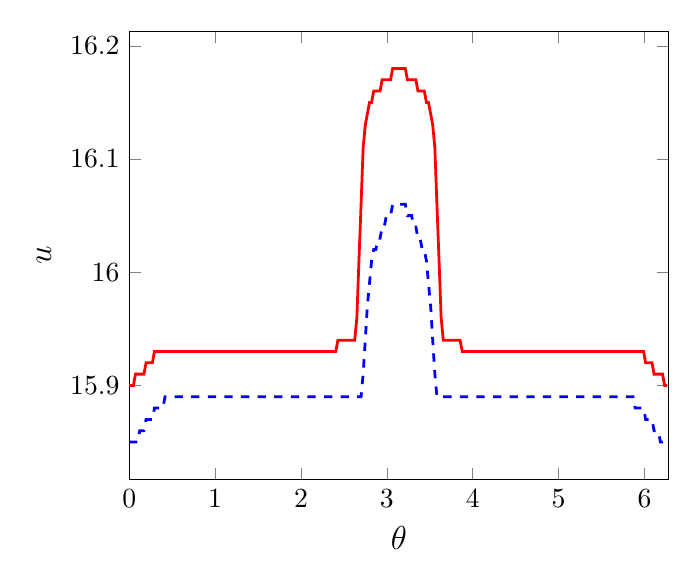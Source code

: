 \begin{tikzpicture}[scale=1]

  \begin{axis}[
    xmin = 0,
    xmax = 6.283,
%    ymin = -25,
%    ymax = 125,
    xlabel = {\large $\theta$},
    ylabel = {\large $u$},
    ylabel near ticks,
%    title style={at={(0.5,0.9)},anchor=north},
%    title = {\Huge $x = 50$},
  ]

\addplot[red,line width=1pt] coordinates{
(0.0e+00,1.59e+01)
(2.454e-02,1.59e+01)
(4.909e-02,1.59e+01)
(7.363e-02,1.591e+01)
(9.818e-02,1.591e+01)
(1.227e-01,1.591e+01)
(1.473e-01,1.591e+01)
(1.718e-01,1.591e+01)
(1.964e-01,1.592e+01)
(2.209e-01,1.592e+01)
(2.454e-01,1.592e+01)
(2.7e-01,1.592e+01)
(2.945e-01,1.593e+01)
(3.191e-01,1.593e+01)
(3.436e-01,1.593e+01)
(3.682e-01,1.593e+01)
(3.927e-01,1.593e+01)
(4.172e-01,1.593e+01)
(4.418e-01,1.593e+01)
(4.663e-01,1.593e+01)
(4.909e-01,1.593e+01)
(5.154e-01,1.593e+01)
(5.4e-01,1.593e+01)
(5.645e-01,1.593e+01)
(5.891e-01,1.593e+01)
(6.136e-01,1.593e+01)
(6.381e-01,1.593e+01)
(6.627e-01,1.593e+01)
(6.872e-01,1.593e+01)
(7.118e-01,1.593e+01)
(7.363e-01,1.593e+01)
(7.609e-01,1.593e+01)
(7.854e-01,1.593e+01)
(8.099e-01,1.593e+01)
(8.345e-01,1.593e+01)
(8.59e-01,1.593e+01)
(8.836e-01,1.593e+01)
(9.081e-01,1.593e+01)
(9.327e-01,1.593e+01)
(9.572e-01,1.593e+01)
(9.818e-01,1.593e+01)
(1.006e+00,1.593e+01)
(1.031e+00,1.593e+01)
(1.055e+00,1.593e+01)
(1.08e+00,1.593e+01)
(1.105e+00,1.593e+01)
(1.129e+00,1.593e+01)
(1.154e+00,1.593e+01)
(1.178e+00,1.593e+01)
(1.203e+00,1.593e+01)
(1.227e+00,1.593e+01)
(1.252e+00,1.593e+01)
(1.276e+00,1.593e+01)
(1.301e+00,1.593e+01)
(1.325e+00,1.593e+01)
(1.35e+00,1.593e+01)
(1.374e+00,1.593e+01)
(1.399e+00,1.593e+01)
(1.423e+00,1.593e+01)
(1.448e+00,1.593e+01)
(1.473e+00,1.593e+01)
(1.497e+00,1.593e+01)
(1.522e+00,1.593e+01)
(1.546e+00,1.593e+01)
(1.571e+00,1.593e+01)
(1.595e+00,1.593e+01)
(1.62e+00,1.593e+01)
(1.644e+00,1.593e+01)
(1.669e+00,1.593e+01)
(1.694e+00,1.593e+01)
(1.718e+00,1.593e+01)
(1.743e+00,1.593e+01)
(1.767e+00,1.593e+01)
(1.792e+00,1.593e+01)
(1.816e+00,1.593e+01)
(1.841e+00,1.593e+01)
(1.865e+00,1.593e+01)
(1.89e+00,1.593e+01)
(1.914e+00,1.593e+01)
(1.939e+00,1.593e+01)
(1.964e+00,1.593e+01)
(1.988e+00,1.593e+01)
(2.013e+00,1.593e+01)
(2.037e+00,1.593e+01)
(2.062e+00,1.593e+01)
(2.086e+00,1.593e+01)
(2.111e+00,1.593e+01)
(2.135e+00,1.593e+01)
(2.16e+00,1.593e+01)
(2.184e+00,1.593e+01)
(2.209e+00,1.593e+01)
(2.233e+00,1.593e+01)
(2.258e+00,1.593e+01)
(2.283e+00,1.593e+01)
(2.307e+00,1.593e+01)
(2.332e+00,1.593e+01)
(2.356e+00,1.593e+01)
(2.381e+00,1.593e+01)
(2.405e+00,1.593e+01)
(2.43e+00,1.594e+01)
(2.454e+00,1.594e+01)
(2.479e+00,1.594e+01)
(2.503e+00,1.594e+01)
(2.528e+00,1.594e+01)
(2.553e+00,1.594e+01)
(2.577e+00,1.594e+01)
(2.602e+00,1.594e+01)
(2.626e+00,1.594e+01)
(2.651e+00,1.596e+01)
(2.675e+00,1.601e+01)
(2.7e+00,1.606e+01)
(2.724e+00,1.611e+01)
(2.749e+00,1.613e+01)
(2.773e+00,1.614e+01)
(2.798e+00,1.615e+01)
(2.822e+00,1.615e+01)
(2.847e+00,1.616e+01)
(2.872e+00,1.616e+01)
(2.896e+00,1.616e+01)
(2.921e+00,1.616e+01)
(2.945e+00,1.617e+01)
(2.97e+00,1.617e+01)
(2.994e+00,1.617e+01)
(3.019e+00,1.617e+01)
(3.043e+00,1.617e+01)
(3.068e+00,1.618e+01)
(3.092e+00,1.618e+01)
(3.117e+00,1.618e+01)
(3.142e+00,1.618e+01)
(3.166e+00,1.618e+01)
(3.191e+00,1.618e+01)
(3.215e+00,1.618e+01)
(3.24e+00,1.617e+01)
(3.264e+00,1.617e+01)
(3.289e+00,1.617e+01)
(3.313e+00,1.617e+01)
(3.338e+00,1.617e+01)
(3.362e+00,1.616e+01)
(3.387e+00,1.616e+01)
(3.412e+00,1.616e+01)
(3.436e+00,1.616e+01)
(3.461e+00,1.615e+01)
(3.485e+00,1.615e+01)
(3.51e+00,1.614e+01)
(3.534e+00,1.613e+01)
(3.559e+00,1.611e+01)
(3.583e+00,1.606e+01)
(3.608e+00,1.601e+01)
(3.632e+00,1.596e+01)
(3.657e+00,1.594e+01)
(3.682e+00,1.594e+01)
(3.706e+00,1.594e+01)
(3.731e+00,1.594e+01)
(3.755e+00,1.594e+01)
(3.78e+00,1.594e+01)
(3.804e+00,1.594e+01)
(3.829e+00,1.594e+01)
(3.853e+00,1.594e+01)
(3.878e+00,1.593e+01)
(3.902e+00,1.593e+01)
(3.927e+00,1.593e+01)
(3.951e+00,1.593e+01)
(3.976e+00,1.593e+01)
(4.001e+00,1.593e+01)
(4.025e+00,1.593e+01)
(4.05e+00,1.593e+01)
(4.074e+00,1.593e+01)
(4.099e+00,1.593e+01)
(4.123e+00,1.593e+01)
(4.148e+00,1.593e+01)
(4.172e+00,1.593e+01)
(4.197e+00,1.593e+01)
(4.221e+00,1.593e+01)
(4.246e+00,1.593e+01)
(4.271e+00,1.593e+01)
(4.295e+00,1.593e+01)
(4.32e+00,1.593e+01)
(4.344e+00,1.593e+01)
(4.369e+00,1.593e+01)
(4.393e+00,1.593e+01)
(4.418e+00,1.593e+01)
(4.442e+00,1.593e+01)
(4.467e+00,1.593e+01)
(4.492e+00,1.593e+01)
(4.516e+00,1.593e+01)
(4.541e+00,1.593e+01)
(4.565e+00,1.593e+01)
(4.59e+00,1.593e+01)
(4.614e+00,1.593e+01)
(4.639e+00,1.593e+01)
(4.663e+00,1.593e+01)
(4.688e+00,1.593e+01)
(4.712e+00,1.593e+01)
(4.737e+00,1.593e+01)
(4.761e+00,1.593e+01)
(4.786e+00,1.593e+01)
(4.811e+00,1.593e+01)
(4.835e+00,1.593e+01)
(4.86e+00,1.593e+01)
(4.884e+00,1.593e+01)
(4.909e+00,1.593e+01)
(4.933e+00,1.593e+01)
(4.958e+00,1.593e+01)
(4.982e+00,1.593e+01)
(5.007e+00,1.593e+01)
(5.032e+00,1.593e+01)
(5.056e+00,1.593e+01)
(5.08e+00,1.593e+01)
(5.105e+00,1.593e+01)
(5.13e+00,1.593e+01)
(5.154e+00,1.593e+01)
(5.179e+00,1.593e+01)
(5.203e+00,1.593e+01)
(5.228e+00,1.593e+01)
(5.252e+00,1.593e+01)
(5.277e+00,1.593e+01)
(5.301e+00,1.593e+01)
(5.326e+00,1.593e+01)
(5.351e+00,1.593e+01)
(5.375e+00,1.593e+01)
(5.4e+00,1.593e+01)
(5.424e+00,1.593e+01)
(5.449e+00,1.593e+01)
(5.473e+00,1.593e+01)
(5.498e+00,1.593e+01)
(5.522e+00,1.593e+01)
(5.547e+00,1.593e+01)
(5.571e+00,1.593e+01)
(5.596e+00,1.593e+01)
(5.62e+00,1.593e+01)
(5.645e+00,1.593e+01)
(5.67e+00,1.593e+01)
(5.694e+00,1.593e+01)
(5.719e+00,1.593e+01)
(5.743e+00,1.593e+01)
(5.768e+00,1.593e+01)
(5.792e+00,1.593e+01)
(5.817e+00,1.593e+01)
(5.841e+00,1.593e+01)
(5.866e+00,1.593e+01)
(5.891e+00,1.593e+01)
(5.915e+00,1.593e+01)
(5.94e+00,1.593e+01)
(5.964e+00,1.593e+01)
(5.989e+00,1.593e+01)
(6.013e+00,1.592e+01)
(6.038e+00,1.592e+01)
(6.062e+00,1.592e+01)
(6.087e+00,1.592e+01)
(6.111e+00,1.591e+01)
(6.136e+00,1.591e+01)
(6.16e+00,1.591e+01)
(6.185e+00,1.591e+01)
(6.21e+00,1.591e+01)
(6.234e+00,1.59e+01)
(6.259e+00,1.59e+01)
};


\addplot[blue,dashed,line width=1pt] coordinates{
(0.0e+00,1.585e+01)
(2.454e-02,1.585e+01)
(4.909e-02,1.585e+01)
(7.363e-02,1.585e+01)
(9.818e-02,1.585e+01)
(1.227e-01,1.586e+01)
(1.473e-01,1.586e+01)
(1.718e-01,1.586e+01)
(1.964e-01,1.587e+01)
(2.209e-01,1.587e+01)
(2.454e-01,1.587e+01)
(2.7e-01,1.587e+01)
(2.945e-01,1.588e+01)
(3.191e-01,1.588e+01)
(3.436e-01,1.588e+01)
(3.682e-01,1.588e+01)
(3.927e-01,1.588e+01)
(4.172e-01,1.589e+01)
(4.418e-01,1.589e+01)
(4.663e-01,1.589e+01)
(4.909e-01,1.589e+01)
(5.154e-01,1.589e+01)
(5.4e-01,1.589e+01)
(5.645e-01,1.589e+01)
(5.891e-01,1.589e+01)
(6.136e-01,1.589e+01)
(6.381e-01,1.589e+01)
(6.627e-01,1.589e+01)
(6.872e-01,1.589e+01)
(7.118e-01,1.589e+01)
(7.363e-01,1.589e+01)
(7.609e-01,1.589e+01)
(7.854e-01,1.589e+01)
(8.099e-01,1.589e+01)
(8.345e-01,1.589e+01)
(8.59e-01,1.589e+01)
(8.836e-01,1.589e+01)
(9.081e-01,1.589e+01)
(9.327e-01,1.589e+01)
(9.572e-01,1.589e+01)
(9.818e-01,1.589e+01)
(1.006e+00,1.589e+01)
(1.031e+00,1.589e+01)
(1.055e+00,1.589e+01)
(1.08e+00,1.589e+01)
(1.105e+00,1.589e+01)
(1.129e+00,1.589e+01)
(1.154e+00,1.589e+01)
(1.178e+00,1.589e+01)
(1.203e+00,1.589e+01)
(1.227e+00,1.589e+01)
(1.252e+00,1.589e+01)
(1.276e+00,1.589e+01)
(1.301e+00,1.589e+01)
(1.325e+00,1.589e+01)
(1.35e+00,1.589e+01)
(1.374e+00,1.589e+01)
(1.399e+00,1.589e+01)
(1.423e+00,1.589e+01)
(1.448e+00,1.589e+01)
(1.473e+00,1.589e+01)
(1.497e+00,1.589e+01)
(1.522e+00,1.589e+01)
(1.546e+00,1.589e+01)
(1.571e+00,1.589e+01)
(1.595e+00,1.589e+01)
(1.62e+00,1.589e+01)
(1.644e+00,1.589e+01)
(1.669e+00,1.589e+01)
(1.694e+00,1.589e+01)
(1.718e+00,1.589e+01)
(1.743e+00,1.589e+01)
(1.767e+00,1.589e+01)
(1.792e+00,1.589e+01)
(1.816e+00,1.589e+01)
(1.841e+00,1.589e+01)
(1.865e+00,1.589e+01)
(1.89e+00,1.589e+01)
(1.914e+00,1.589e+01)
(1.939e+00,1.589e+01)
(1.964e+00,1.589e+01)
(1.988e+00,1.589e+01)
(2.013e+00,1.589e+01)
(2.037e+00,1.589e+01)
(2.062e+00,1.589e+01)
(2.086e+00,1.589e+01)
(2.111e+00,1.589e+01)
(2.135e+00,1.589e+01)
(2.16e+00,1.589e+01)
(2.184e+00,1.589e+01)
(2.209e+00,1.589e+01)
(2.233e+00,1.589e+01)
(2.258e+00,1.589e+01)
(2.283e+00,1.589e+01)
(2.307e+00,1.589e+01)
(2.332e+00,1.589e+01)
(2.356e+00,1.589e+01)
(2.381e+00,1.589e+01)
(2.405e+00,1.589e+01)
(2.43e+00,1.589e+01)
(2.454e+00,1.589e+01)
(2.479e+00,1.589e+01)
(2.503e+00,1.589e+01)
(2.528e+00,1.589e+01)
(2.553e+00,1.589e+01)
(2.577e+00,1.589e+01)
(2.602e+00,1.589e+01)
(2.626e+00,1.589e+01)
(2.651e+00,1.589e+01)
(2.675e+00,1.589e+01)
(2.7e+00,1.589e+01)
(2.724e+00,1.591e+01)
(2.749e+00,1.594e+01)
(2.773e+00,1.597e+01)
(2.798e+00,1.599e+01)
(2.822e+00,1.601e+01)
(2.847e+00,1.602e+01)
(2.872e+00,1.602e+01)
(2.896e+00,1.603e+01)
(2.921e+00,1.603e+01)
(2.945e+00,1.604e+01)
(2.97e+00,1.604e+01)
(2.994e+00,1.605e+01)
(3.019e+00,1.605e+01)
(3.043e+00,1.605e+01)
(3.068e+00,1.606e+01)
(3.092e+00,1.606e+01)
(3.117e+00,1.606e+01)
(3.142e+00,1.606e+01)
(3.166e+00,1.606e+01)
(3.191e+00,1.606e+01)
(3.215e+00,1.606e+01)
(3.24e+00,1.605e+01)
(3.264e+00,1.605e+01)
(3.289e+00,1.605e+01)
(3.313e+00,1.604e+01)
(3.338e+00,1.604e+01)
(3.362e+00,1.603e+01)
(3.387e+00,1.603e+01)
(3.412e+00,1.602e+01)
(3.436e+00,1.602e+01)
(3.461e+00,1.601e+01)
(3.485e+00,1.599e+01)
(3.51e+00,1.597e+01)
(3.534e+00,1.594e+01)
(3.559e+00,1.591e+01)
(3.583e+00,1.589e+01)
(3.608e+00,1.589e+01)
(3.632e+00,1.589e+01)
(3.657e+00,1.589e+01)
(3.682e+00,1.589e+01)
(3.706e+00,1.589e+01)
(3.731e+00,1.589e+01)
(3.755e+00,1.589e+01)
(3.78e+00,1.589e+01)
(3.804e+00,1.589e+01)
(3.829e+00,1.589e+01)
(3.853e+00,1.589e+01)
(3.878e+00,1.589e+01)
(3.902e+00,1.589e+01)
(3.927e+00,1.589e+01)
(3.951e+00,1.589e+01)
(3.976e+00,1.589e+01)
(4.001e+00,1.589e+01)
(4.025e+00,1.589e+01)
(4.05e+00,1.589e+01)
(4.074e+00,1.589e+01)
(4.099e+00,1.589e+01)
(4.123e+00,1.589e+01)
(4.148e+00,1.589e+01)
(4.172e+00,1.589e+01)
(4.197e+00,1.589e+01)
(4.221e+00,1.589e+01)
(4.246e+00,1.589e+01)
(4.271e+00,1.589e+01)
(4.295e+00,1.589e+01)
(4.32e+00,1.589e+01)
(4.344e+00,1.589e+01)
(4.369e+00,1.589e+01)
(4.393e+00,1.589e+01)
(4.418e+00,1.589e+01)
(4.442e+00,1.589e+01)
(4.467e+00,1.589e+01)
(4.492e+00,1.589e+01)
(4.516e+00,1.589e+01)
(4.541e+00,1.589e+01)
(4.565e+00,1.589e+01)
(4.59e+00,1.589e+01)
(4.614e+00,1.589e+01)
(4.639e+00,1.589e+01)
(4.663e+00,1.589e+01)
(4.688e+00,1.589e+01)
(4.712e+00,1.589e+01)
(4.737e+00,1.589e+01)
(4.761e+00,1.589e+01)
(4.786e+00,1.589e+01)
(4.811e+00,1.589e+01)
(4.835e+00,1.589e+01)
(4.86e+00,1.589e+01)
(4.884e+00,1.589e+01)
(4.909e+00,1.589e+01)
(4.933e+00,1.589e+01)
(4.958e+00,1.589e+01)
(4.982e+00,1.589e+01)
(5.007e+00,1.589e+01)
(5.032e+00,1.589e+01)
(5.056e+00,1.589e+01)
(5.08e+00,1.589e+01)
(5.105e+00,1.589e+01)
(5.13e+00,1.589e+01)
(5.154e+00,1.589e+01)
(5.179e+00,1.589e+01)
(5.203e+00,1.589e+01)
(5.228e+00,1.589e+01)
(5.252e+00,1.589e+01)
(5.277e+00,1.589e+01)
(5.301e+00,1.589e+01)
(5.326e+00,1.589e+01)
(5.351e+00,1.589e+01)
(5.375e+00,1.589e+01)
(5.4e+00,1.589e+01)
(5.424e+00,1.589e+01)
(5.449e+00,1.589e+01)
(5.473e+00,1.589e+01)
(5.498e+00,1.589e+01)
(5.522e+00,1.589e+01)
(5.547e+00,1.589e+01)
(5.571e+00,1.589e+01)
(5.596e+00,1.589e+01)
(5.62e+00,1.589e+01)
(5.645e+00,1.589e+01)
(5.67e+00,1.589e+01)
(5.694e+00,1.589e+01)
(5.719e+00,1.589e+01)
(5.743e+00,1.589e+01)
(5.768e+00,1.589e+01)
(5.792e+00,1.589e+01)
(5.817e+00,1.589e+01)
(5.841e+00,1.589e+01)
(5.866e+00,1.589e+01)
(5.891e+00,1.588e+01)
(5.915e+00,1.588e+01)
(5.94e+00,1.588e+01)
(5.964e+00,1.588e+01)
(5.989e+00,1.588e+01)
(6.013e+00,1.587e+01)
(6.038e+00,1.587e+01)
(6.062e+00,1.587e+01)
(6.087e+00,1.587e+01)
(6.111e+00,1.586e+01)
(6.136e+00,1.586e+01)
(6.16e+00,1.586e+01)
(6.185e+00,1.585e+01)
(6.21e+00,1.585e+01)
(6.234e+00,1.585e+01)
(6.259e+00,1.585e+01)
};


\end{axis}


\end{tikzpicture}
